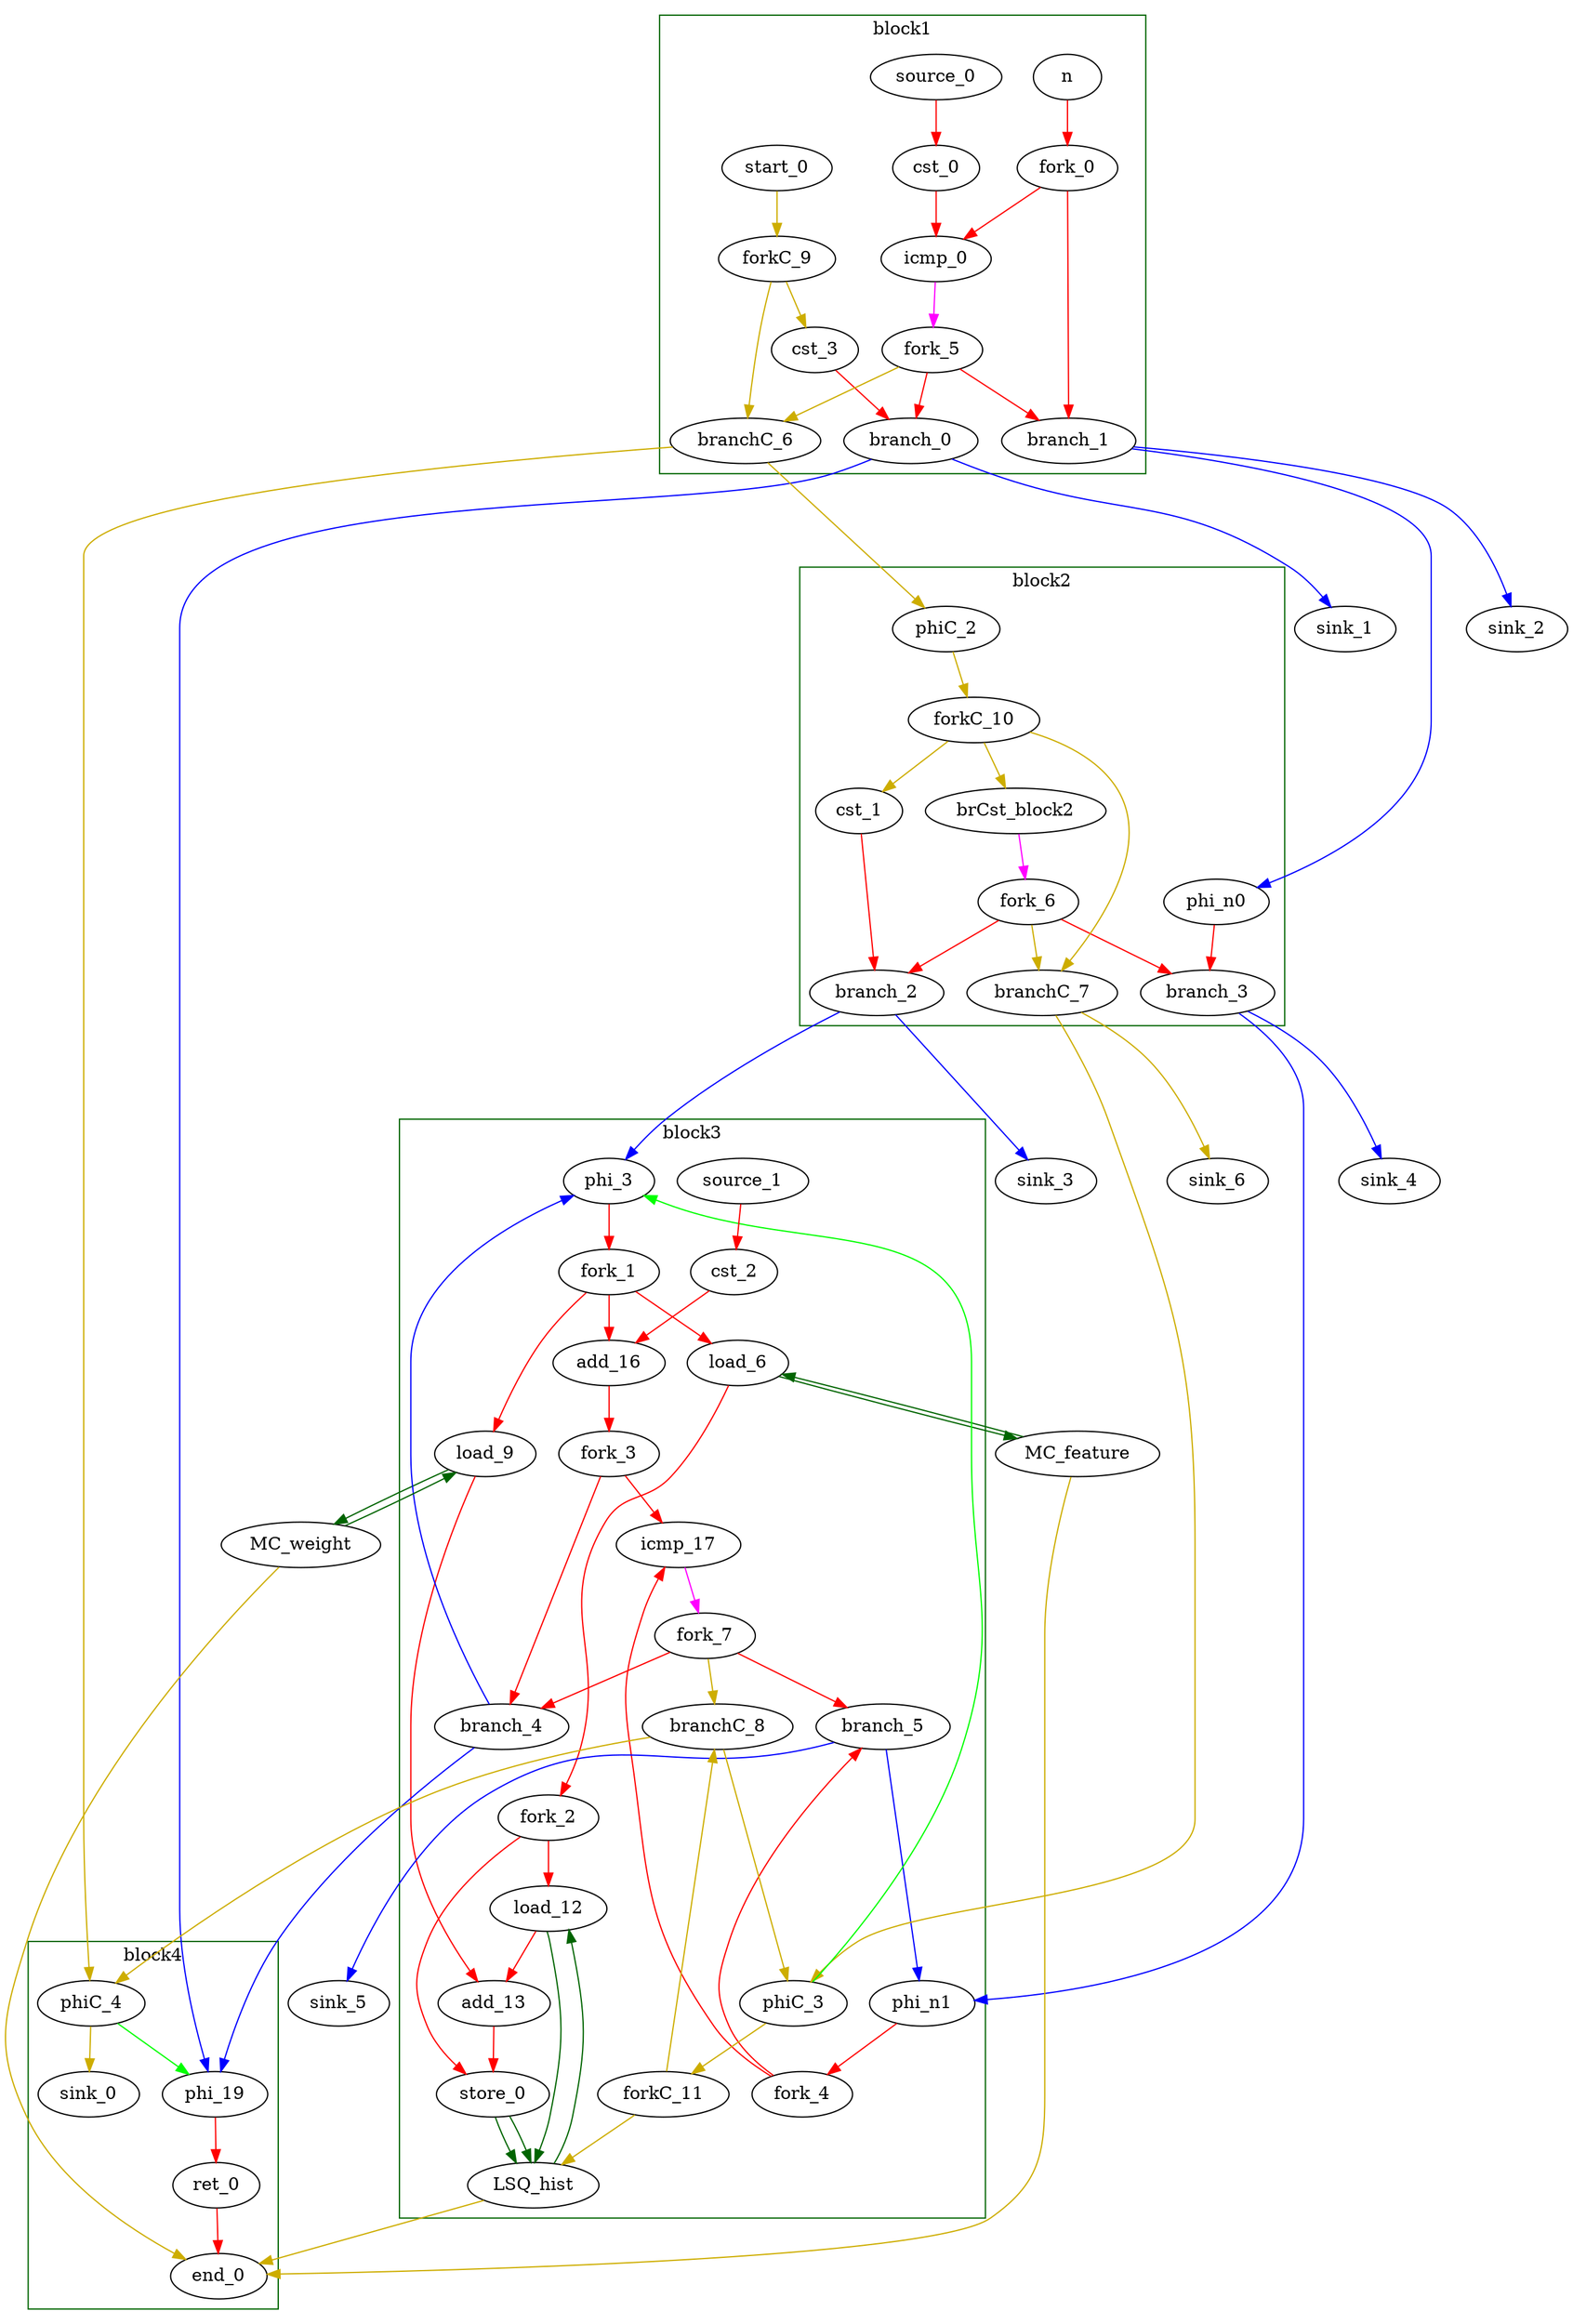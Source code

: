 Digraph G {
	splines=spline;
//DHLS version: 0.1.1" [shape = "none" pos = "20,20!"]
		"n" [type = "Entry", bbID= 1, in = "in1:32", out = "out1:32"];
		"cst_0" [type = "Constant", bbID= 1, in = "in1:1", out = "out1:1", value = "0x00000000"];
		"icmp_0" [type = "Operator", bbID= 1, op = "icmp_sgt_op", in = "in1:32 in2:32 ", out = "out1:1 ", delay=3.439, latency=0, II=1];
		"brCst_block2" [type = "Constant", bbID= 2, in = "in1:1", out = "out1:1", value = "0x1"];
		"cst_1" [type = "Constant", bbID= 2, in = "in1:1", out = "out1:1", value = "0x00000000"];
		"phi_3" [type = "Mux", bbID= 3, in = "in1?:1 in2:31 in3:31 ", out = "out1:31", delay=1.624];
		"load_6" [type = "Operator", bbID= 3, op = "mc_load_op", bbID= 3, portId= 0, in = "in1:32 in2:31 ", out = "out1:32 out2:31 ", delay=7.999, latency=2, II=1];
		"load_9" [type = "Operator", bbID= 3, op = "mc_load_op", bbID= 3, portId= 0, in = "in1:32 in2:31 ", out = "out1:32 out2:31 ", delay=7.999, latency=2, II=1];
		"load_12" [type = "Operator", bbID= 3, op = "lsq_load_op", bbID= 3, portId= 0, in = "in1:32 in2:32 ", out = "out1:32 out2:32 ", delay=7.999, latency=5, II=1];
		"add_13" [type = "Operator", bbID= 3, op = "add_op", in = "in1:32 in2:32 ", out = "out1:32 ", delay=3.146, latency=0, II=1];
		"store_0" [type = "Operator", bbID= 3, op = "lsq_store_op", bbID= 3, portId= 0, in = "in1:32 in2:32 ", out = "out1:32 out2:32 ", delay=8.058, latency=0, II=1];
		"cst_2" [type = "Constant", bbID= 3, in = "in1:1", out = "out1:1", value = "0x00000001"];
		"add_16" [type = "Operator", bbID= 3, op = "add_op", in = "in1:31 in2:31 ", out = "out1:31 ", delay=3.146, latency=0, II=1];
		"icmp_17" [type = "Operator", bbID= 3, op = "icmp_slt_op", in = "in1:32 in2:32 ", out = "out1:1 ", delay=3.439, latency=0, II=1];
		"cst_3" [type = "Constant", bbID= 1, in = "in1:1", out = "out1:1", value = "0x00000000"];
		"phi_19" [type = "Mux", bbID= 4, in = "in1?:1 in2:31 in3:31 ", out = "out1:31", delay=1.624];
		"ret_0" [type = "Operator", bbID= 4, op = "ret_op", in = "in1:31 ", out = "out1:31 ", delay=0.000, latency=0, II=1];
		"phi_n0" [type = "Merge", bbID= 2, in = "in1:32 ", out = "out1:32", delay=0.000];
		"phi_n1" [type = "Merge", bbID= 3, in = "in1:32 in2:32 ", out = "out1:32", delay=1.624];
		"fork_0" [type = "Fork", bbID= 1, in = "in1:32", out = "out1:32 out2:32 "];
		"fork_1" [type = "Fork", bbID= 3, in = "in1:31", out = "out1:31 out2:31 out3:31 "];
		"fork_2" [type = "Fork", bbID= 3, in = "in1:32", out = "out1:32 out2:32 "];
		"fork_3" [type = "Fork", bbID= 3, in = "in1:31", out = "out1:31 out2:31 "];
		"fork_4" [type = "Fork", bbID= 3, in = "in1:32", out = "out1:32 out2:32 "];
		"branch_0" [type = "Branch", bbID= 1,  in = "in1:1 in2?:1", out = "out1+:1 out2-:1"];
		"branch_1" [type = "Branch", bbID= 1,  in = "in1:32 in2?:1", out = "out1+:32 out2-:32"];
		"fork_5" [type = "Fork", bbID= 1, in = "in1:1", out = "out1:1 out2:1 out3:1 "];
		"branch_2" [type = "Branch", bbID= 2,  in = "in1:1 in2?:1", out = "out1+:1 out2-:1"];
		"branch_3" [type = "Branch", bbID= 2,  in = "in1:32 in2?:1", out = "out1+:32 out2-:32"];
		"fork_6" [type = "Fork", bbID= 2, in = "in1:1", out = "out1:1 out2:1 out3:1 "];
		"branch_4" [type = "Branch", bbID= 3,  in = "in1:31 in2?:1", out = "out1+:31 out2-:31"];
		"branch_5" [type = "Branch", bbID= 3,  in = "in1:32 in2?:1", out = "out1+:32 out2-:32"];
		"fork_7" [type = "Fork", bbID= 3, in = "in1:1", out = "out1:1 out2:1 out3:1 "];
		"LSQ_hist" [type = "LSQ", bbID= 0, in = "in1:0*c0 in2:32*l0a in3:32*s0a in4:32*s0d ", out = "out1:32*l0d out2:0*e ", memory = "hist", bbcount = 1, ldcount = 1, stcount = 1, fifoDepth = 16, numLoads = "{1}", numStores = "{1}", loadOffsets = "{{0;0;0;0;0;0;0;0;0;0;0;0;0;0;0;0}}", storeOffsets = "{{1;0;0;0;0;0;0;0;0;0;0;0;0;0;0;0}}", loadPorts = "{{0;0;0;0;0;0;0;0;0;0;0;0;0;0;0;0}}", storePorts = "{{0;0;0;0;0;0;0;0;0;0;0;0;0;0;0;0}}"];
		"MC_feature" [type = "MC", bbID= 0, in = "in1:31*l0a ", out = "out1:32*l0d out2:0*e ", memory = "feature", bbcount = 0, ldcount = 1, stcount = 0];
		"MC_weight" [type = "MC", bbID= 0, in = "in1:31*l0a ", out = "out1:32*l0d out2:0*e ", memory = "weight", bbcount = 0, ldcount = 1, stcount = 0];
		"end_0" [type = "Exit", bbID= 0, in = "in1:0*e in2:0*e in3:0*e in4:31 ", out = "out1:31"];
		"start_0" [type = "Entry", control= "true", bbID= 1, in = "in1:0", out = "out1:0"];
		"forkC_9" [type = "Fork", bbID= 1, in = "in1:0", out = "out1:0 out2:0 "];
		"branchC_6" [type = "Branch", bbID= 1,  in = "in1:0 in2?:1", out = "out1+:0 out2-:0"];
		"phiC_2" [type = "Merge", bbID= 2, in = "in1:0 ", out = "out1:0", delay=0.000];
		"forkC_10" [type = "Fork", bbID= 2, in = "in1:0", out = "out1:0 out2:0 out3:0 "];
		"branchC_7" [type = "Branch", bbID= 2,  in = "in1:0 in2?:1", out = "out1+:0 out2-:0"];
		"phiC_3" [type = "CntrlMerge", bbID= 3, in = "in1:0 in2:0 ", out = "out1:0 out2?:1", delay=0.000];
		"forkC_11" [type = "Fork", bbID= 3, in = "in1:0", out = "out1:0 out2:0 "];
		"branchC_8" [type = "Branch", bbID= 3,  in = "in1:0 in2?:1", out = "out1+:0 out2-:0"];
		"phiC_4" [type = "CntrlMerge", bbID= 4, in = "in1:0 in2:0 ", out = "out1:0 out2?:1", delay=0.000];
		"sink_0" [type = "Sink", bbID= 0, in = "in1:0"];
		"sink_1" [type = "Sink", bbID= 0, in = "in1:1"];
		"sink_2" [type = "Sink", bbID= 0, in = "in1:32"];
		"sink_3" [type = "Sink", bbID= 0, in = "in1:1"];
		"sink_4" [type = "Sink", bbID= 0, in = "in1:32"];
		"sink_5" [type = "Sink", bbID= 0, in = "in1:32"];
		"sink_6" [type = "Sink", bbID= 0, in = "in1:0"];
		"source_0" [type = "Source", bbID= 1, out = "out1:1"];
		"source_1" [type = "Source", bbID= 3, out = "out1:1"];
		"load_6" -> "MC_feature" [color = "darkgreen", mem_address = "true", from = "out2", to = "in1"];
		"MC_feature" -> "load_6" [color = "darkgreen", mem_address = "false", from = "out1", to = "in1"];
		"load_9" -> "MC_weight" [color = "darkgreen", mem_address = "true", from = "out2", to = "in1"];
		"MC_weight" -> "load_9" [color = "darkgreen", mem_address = "false", from = "out1", to = "in1"];
		"load_12" -> "LSQ_hist" [color = "darkgreen", mem_address = "true", from = "out2", to = "in2"];
		"LSQ_hist" -> "load_12" [color = "darkgreen", mem_address = "false", from = "out1", to = "in1"];
		"store_0" -> "LSQ_hist" [color = "darkgreen", mem_address = "true", from = "out2", to = "in3"];
		"store_0" -> "LSQ_hist" [color = "darkgreen", mem_address = "false", from = "out1", to = "in4"];
		"LSQ_hist" -> "end_0" [color = "gold3", from = "out2", to = "in1"];
		"MC_feature" -> "end_0" [color = "gold3", from = "out2", to = "in2"];
		"MC_weight" -> "end_0" [color = "gold3", from = "out2", to = "in3"];
	subgraph cluster_0 {
	color = "darkgreen";
		label = "block1";
		"n" -> "fork_0" [color = "red", from = "out1", to = "in1"];
		"cst_0" -> "icmp_0" [color = "red", from = "out1", to = "in2"];
		"icmp_0" -> "fork_5" [color = "magenta", from = "out1", to = "in1"];
		"cst_3" -> "branch_0" [color = "red", from = "out1", to = "in1"];
		"fork_0" -> "icmp_0" [color = "red", from = "out1", to = "in1"];
		"fork_0" -> "branch_1" [color = "red", from = "out2", to = "in1"];
		"fork_5" -> "branch_1" [color = "red", from = "out1", to = "in2"];
		"fork_5" -> "branch_0" [color = "red", from = "out2", to = "in2"];
		"fork_5" -> "branchC_6" [color = "gold3", from = "out3", to = "in2"];
		"start_0" -> "forkC_9" [color = "gold3", from = "out1", to = "in1"];
		"forkC_9" -> "cst_3" [color = "gold3", from = "out1", to = "in1"];
		"forkC_9" -> "branchC_6" [color = "gold3", from = "out2", to = "in1"];
		"source_0" -> "cst_0" [color = "red", from = "out1", to = "in1"];
	}
		"branch_0" -> "phi_19" [color = "blue", minlen = 3, from = "out2", to = "in2"];
		"branch_0" -> "sink_1" [color = "blue", minlen = 3, from = "out1", to = "in1"];
		"branch_1" -> "phi_n0" [color = "blue", minlen = 3, from = "out1", to = "in1"];
		"branch_1" -> "sink_2" [color = "blue", minlen = 3, from = "out2", to = "in1"];
		"branchC_6" -> "phiC_2" [color = "gold3", minlen = 3, from = "out1", to = "in1"];
		"branchC_6" -> "phiC_4" [color = "gold3", minlen = 3, from = "out2", to = "in1"];
	subgraph cluster_1 {
	color = "darkgreen";
		label = "block2";
		"brCst_block2" -> "fork_6" [color = "magenta", from = "out1", to = "in1"];
		"cst_1" -> "branch_2" [color = "red", from = "out1", to = "in1"];
		"phi_n0" -> "branch_3" [color = "red", from = "out1", to = "in1"];
		"fork_6" -> "branch_3" [color = "red", from = "out1", to = "in2"];
		"fork_6" -> "branch_2" [color = "red", from = "out2", to = "in2"];
		"fork_6" -> "branchC_7" [color = "gold3", from = "out3", to = "in2"];
		"phiC_2" -> "forkC_10" [color = "gold3", from = "out1", to = "in1"];
		"forkC_10" -> "cst_1" [color = "gold3", from = "out1", to = "in1"];
		"forkC_10" -> "branchC_7" [color = "gold3", from = "out2", to = "in1"];
		"forkC_10" -> "brCst_block2" [color = "gold3", from = "out3", to = "in1"];
	}
		"branch_2" -> "phi_3" [color = "blue", minlen = 3, from = "out1", to = "in2"];
		"branch_2" -> "sink_3" [color = "blue", minlen = 3, from = "out2", to = "in1"];
		"branch_3" -> "phi_n1" [color = "blue", minlen = 3, from = "out1", to = "in1"];
		"branch_3" -> "sink_4" [color = "blue", minlen = 3, from = "out2", to = "in1"];
		"branchC_7" -> "phiC_3" [color = "gold3", minlen = 3, from = "out1", to = "in1"];
		"branchC_7" -> "sink_6" [color = "gold3", minlen = 3, from = "out2", to = "in1"];
	subgraph cluster_2 {
	color = "darkgreen";
		label = "block3";
		"phi_3" -> "fork_1" [color = "red", from = "out1", to = "in1"];
		"load_6" -> "fork_2" [color = "red", from = "out1", to = "in1"];
		"load_9" -> "add_13" [color = "red", from = "out1", to = "in2"];
		"load_12" -> "add_13" [color = "red", from = "out1", to = "in1"];
		"add_13" -> "store_0" [color = "red", from = "out1", to = "in1"];
		"cst_2" -> "add_16" [color = "red", from = "out1", to = "in2"];
		"add_16" -> "fork_3" [color = "red", from = "out1", to = "in1"];
		"icmp_17" -> "fork_7" [color = "magenta", from = "out1", to = "in1"];
		"phi_n1" -> "fork_4" [color = "red", from = "out1", to = "in1"];
		"fork_1" -> "add_16" [color = "red", from = "out1", to = "in1"];
		"fork_1" -> "load_6" [color = "red", from = "out2", to = "in2"];
		"fork_1" -> "load_9" [color = "red", from = "out3", to = "in2"];
		"fork_2" -> "load_12" [color = "red", from = "out1", to = "in2"];
		"fork_2" -> "store_0" [color = "red", from = "out2", to = "in2"];
		"fork_3" -> "icmp_17" [color = "red", from = "out1", to = "in1"];
		"fork_3" -> "branch_4" [color = "red", from = "out2", to = "in1"];
		"fork_4" -> "icmp_17" [color = "red", from = "out1", to = "in2"];
		"fork_4" -> "branch_5" [color = "red", from = "out2", to = "in1"];
		"fork_7" -> "branch_5" [color = "red", from = "out1", to = "in2"];
		"fork_7" -> "branch_4" [color = "red", from = "out2", to = "in2"];
		"fork_7" -> "branchC_8" [color = "gold3", from = "out3", to = "in2"];
		"phiC_3" -> "phi_3" [color = "green", from = "out2", to = "in1"];
		"phiC_3" -> "forkC_11" [color = "gold3", from = "out1", to = "in1"];
		"forkC_11" -> "LSQ_hist" [color = "gold3", from = "out1", to = "in1"];
		"forkC_11" -> "branchC_8" [color = "gold3", from = "out2", to = "in1"];
		"source_1" -> "cst_2" [color = "red", from = "out1", to = "in1"];
	}
		"branch_4" -> "phi_3" [color = "blue", minlen = 3, from = "out1", to = "in3"];
		"branch_4" -> "phi_19" [color = "blue", minlen = 3, from = "out2", to = "in3"];
		"branch_5" -> "phi_n1" [color = "blue", minlen = 3, from = "out1", to = "in2"];
		"branch_5" -> "sink_5" [color = "blue", minlen = 3, from = "out2", to = "in1"];
		"branchC_8" -> "phiC_3" [color = "gold3", minlen = 3, from = "out1", to = "in2"];
		"branchC_8" -> "phiC_4" [color = "gold3", minlen = 3, from = "out2", to = "in2"];
	subgraph cluster_3 {
	color = "darkgreen";
		label = "block4";
		"phi_19" -> "ret_0" [color = "red", from = "out1", to = "in1"];
		"ret_0" -> "end_0" [color = "red", from = "out1", to = "in4"];
		"phiC_4" -> "phi_19" [color = "green", from = "out2", to = "in1"];
		"phiC_4" -> "sink_0" [color = "gold3", from = "out1", to = "in1"];
	}
}